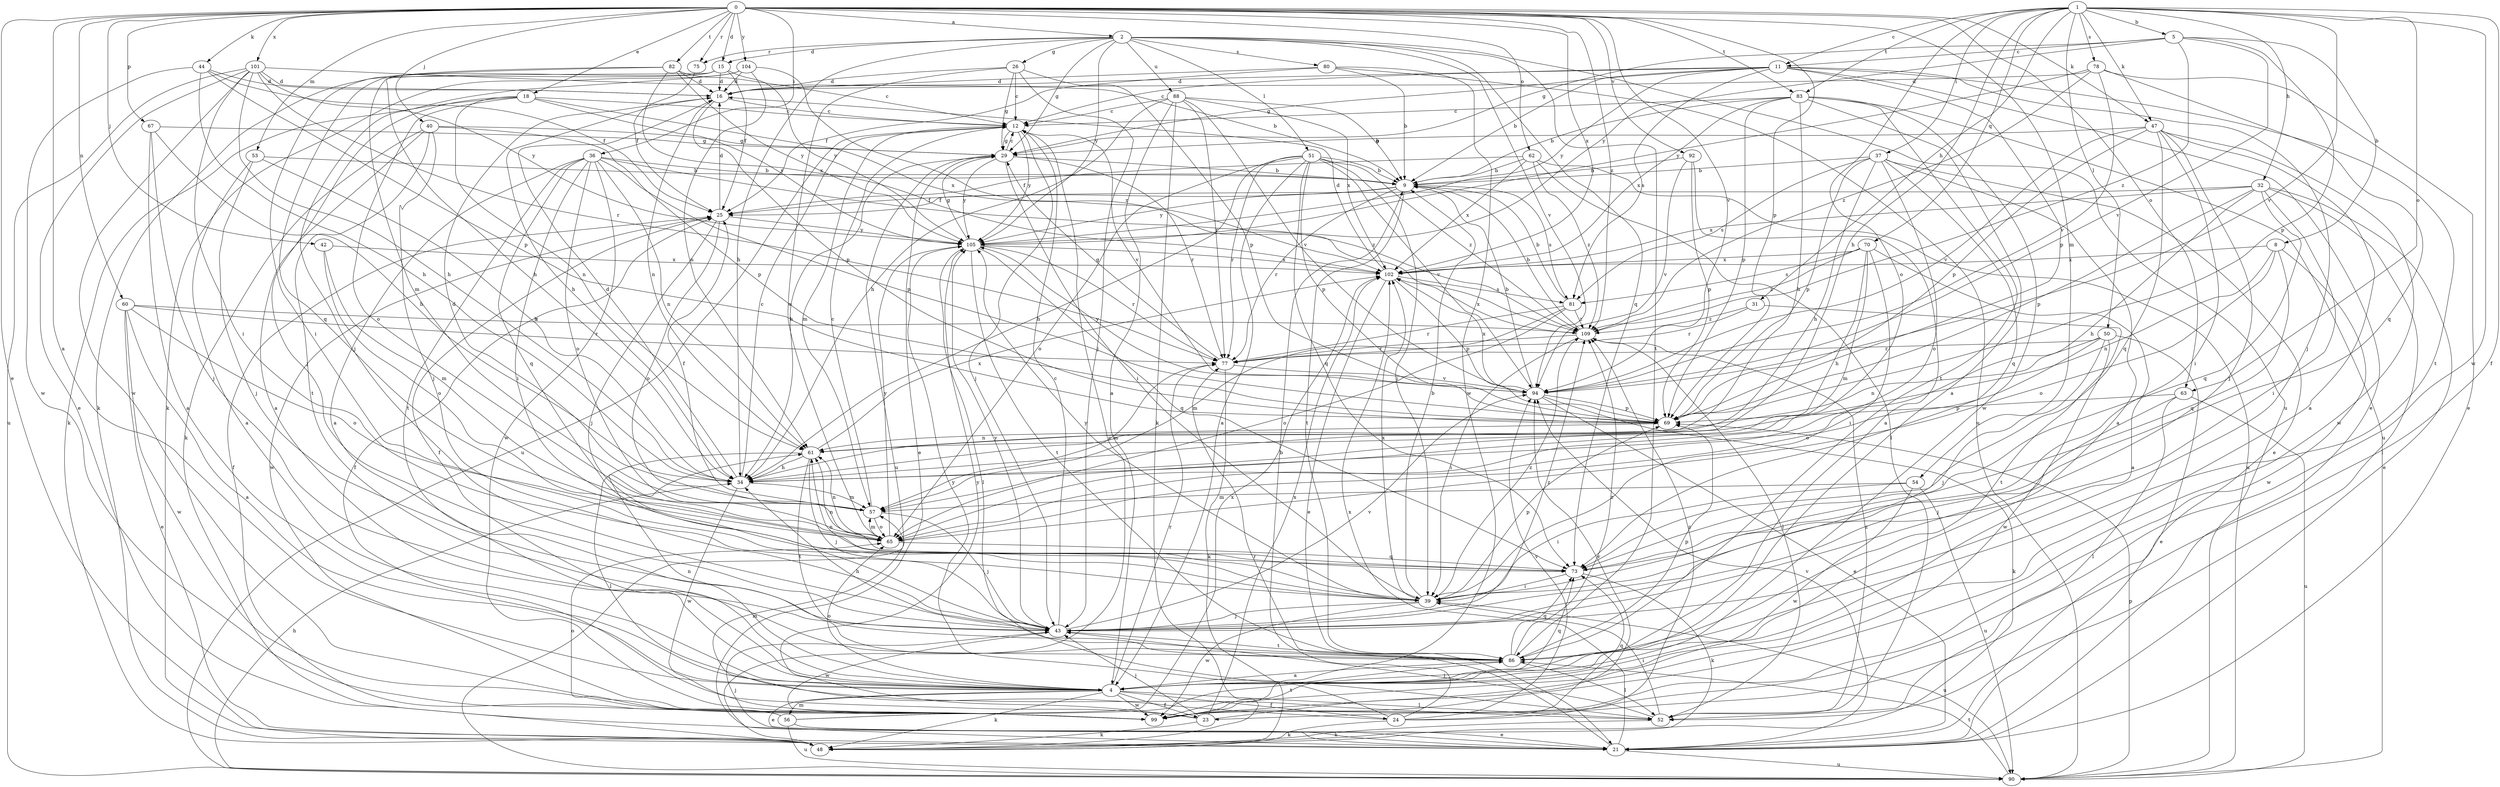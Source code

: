 strict digraph  {
0;
1;
2;
4;
5;
8;
9;
11;
12;
15;
16;
18;
21;
23;
24;
25;
26;
29;
31;
32;
34;
36;
37;
39;
40;
42;
43;
44;
47;
48;
50;
51;
52;
53;
54;
56;
57;
60;
61;
62;
63;
65;
67;
69;
70;
73;
75;
77;
78;
80;
81;
82;
83;
86;
88;
90;
92;
94;
99;
101;
102;
104;
105;
109;
0 -> 2  [label=a];
0 -> 4  [label=a];
0 -> 15  [label=d];
0 -> 18  [label=e];
0 -> 21  [label=e];
0 -> 36  [label=i];
0 -> 40  [label=j];
0 -> 42  [label=j];
0 -> 44  [label=k];
0 -> 47  [label=k];
0 -> 53  [label=m];
0 -> 54  [label=m];
0 -> 60  [label=n];
0 -> 62  [label=o];
0 -> 63  [label=o];
0 -> 67  [label=p];
0 -> 69  [label=p];
0 -> 75  [label=r];
0 -> 82  [label=t];
0 -> 83  [label=t];
0 -> 92  [label=v];
0 -> 94  [label=v];
0 -> 101  [label=x];
0 -> 102  [label=x];
0 -> 104  [label=y];
0 -> 109  [label=z];
1 -> 5  [label=b];
1 -> 11  [label=c];
1 -> 23  [label=f];
1 -> 31  [label=h];
1 -> 32  [label=h];
1 -> 34  [label=h];
1 -> 37  [label=i];
1 -> 47  [label=k];
1 -> 50  [label=l];
1 -> 63  [label=o];
1 -> 65  [label=o];
1 -> 70  [label=q];
1 -> 78  [label=s];
1 -> 83  [label=t];
1 -> 94  [label=v];
1 -> 99  [label=w];
2 -> 15  [label=d];
2 -> 26  [label=g];
2 -> 29  [label=g];
2 -> 34  [label=h];
2 -> 51  [label=l];
2 -> 73  [label=q];
2 -> 75  [label=r];
2 -> 80  [label=s];
2 -> 86  [label=t];
2 -> 88  [label=u];
2 -> 90  [label=u];
2 -> 94  [label=v];
2 -> 105  [label=y];
4 -> 21  [label=e];
4 -> 23  [label=f];
4 -> 24  [label=f];
4 -> 25  [label=f];
4 -> 48  [label=k];
4 -> 52  [label=l];
4 -> 56  [label=m];
4 -> 61  [label=n];
4 -> 65  [label=o];
4 -> 73  [label=q];
4 -> 77  [label=r];
4 -> 99  [label=w];
5 -> 8  [label=b];
5 -> 11  [label=c];
5 -> 29  [label=g];
5 -> 69  [label=p];
5 -> 94  [label=v];
5 -> 105  [label=y];
5 -> 109  [label=z];
8 -> 61  [label=n];
8 -> 65  [label=o];
8 -> 73  [label=q];
8 -> 99  [label=w];
8 -> 102  [label=x];
9 -> 25  [label=f];
9 -> 77  [label=r];
9 -> 81  [label=s];
9 -> 86  [label=t];
9 -> 105  [label=y];
11 -> 9  [label=b];
11 -> 12  [label=c];
11 -> 16  [label=d];
11 -> 21  [label=e];
11 -> 29  [label=g];
11 -> 43  [label=j];
11 -> 69  [label=p];
11 -> 81  [label=s];
11 -> 86  [label=t];
11 -> 105  [label=y];
12 -> 29  [label=g];
12 -> 43  [label=j];
12 -> 57  [label=m];
12 -> 90  [label=u];
12 -> 94  [label=v];
12 -> 105  [label=y];
15 -> 16  [label=d];
15 -> 25  [label=f];
15 -> 48  [label=k];
15 -> 57  [label=m];
15 -> 73  [label=q];
15 -> 105  [label=y];
16 -> 12  [label=c];
16 -> 34  [label=h];
16 -> 61  [label=n];
16 -> 69  [label=p];
18 -> 12  [label=c];
18 -> 43  [label=j];
18 -> 48  [label=k];
18 -> 61  [label=n];
18 -> 65  [label=o];
18 -> 102  [label=x];
18 -> 105  [label=y];
21 -> 43  [label=j];
21 -> 77  [label=r];
21 -> 90  [label=u];
21 -> 94  [label=v];
21 -> 102  [label=x];
23 -> 25  [label=f];
23 -> 43  [label=j];
23 -> 48  [label=k];
23 -> 94  [label=v];
23 -> 102  [label=x];
23 -> 105  [label=y];
24 -> 9  [label=b];
24 -> 48  [label=k];
24 -> 57  [label=m];
24 -> 73  [label=q];
24 -> 94  [label=v];
24 -> 105  [label=y];
24 -> 109  [label=z];
25 -> 16  [label=d];
25 -> 43  [label=j];
25 -> 65  [label=o];
25 -> 99  [label=w];
25 -> 105  [label=y];
26 -> 12  [label=c];
26 -> 16  [label=d];
26 -> 29  [label=g];
26 -> 43  [label=j];
26 -> 65  [label=o];
26 -> 69  [label=p];
29 -> 9  [label=b];
29 -> 12  [label=c];
29 -> 21  [label=e];
29 -> 34  [label=h];
29 -> 39  [label=i];
29 -> 77  [label=r];
29 -> 90  [label=u];
29 -> 105  [label=y];
31 -> 77  [label=r];
31 -> 86  [label=t];
31 -> 109  [label=z];
32 -> 21  [label=e];
32 -> 25  [label=f];
32 -> 34  [label=h];
32 -> 39  [label=i];
32 -> 52  [label=l];
32 -> 69  [label=p];
32 -> 73  [label=q];
32 -> 102  [label=x];
34 -> 12  [label=c];
34 -> 16  [label=d];
34 -> 57  [label=m];
34 -> 99  [label=w];
36 -> 4  [label=a];
36 -> 9  [label=b];
36 -> 39  [label=i];
36 -> 61  [label=n];
36 -> 65  [label=o];
36 -> 69  [label=p];
36 -> 73  [label=q];
36 -> 86  [label=t];
36 -> 99  [label=w];
36 -> 109  [label=z];
37 -> 4  [label=a];
37 -> 9  [label=b];
37 -> 21  [label=e];
37 -> 34  [label=h];
37 -> 65  [label=o];
37 -> 69  [label=p];
37 -> 73  [label=q];
37 -> 81  [label=s];
39 -> 9  [label=b];
39 -> 43  [label=j];
39 -> 61  [label=n];
39 -> 69  [label=p];
39 -> 90  [label=u];
39 -> 99  [label=w];
39 -> 102  [label=x];
39 -> 105  [label=y];
39 -> 109  [label=z];
40 -> 4  [label=a];
40 -> 29  [label=g];
40 -> 43  [label=j];
40 -> 48  [label=k];
40 -> 69  [label=p];
40 -> 86  [label=t];
42 -> 57  [label=m];
42 -> 65  [label=o];
42 -> 102  [label=x];
43 -> 12  [label=c];
43 -> 86  [label=t];
43 -> 94  [label=v];
43 -> 99  [label=w];
43 -> 105  [label=y];
43 -> 109  [label=z];
44 -> 16  [label=d];
44 -> 25  [label=f];
44 -> 34  [label=h];
44 -> 69  [label=p];
44 -> 99  [label=w];
47 -> 4  [label=a];
47 -> 29  [label=g];
47 -> 39  [label=i];
47 -> 43  [label=j];
47 -> 69  [label=p];
47 -> 73  [label=q];
47 -> 94  [label=v];
47 -> 99  [label=w];
48 -> 12  [label=c];
50 -> 21  [label=e];
50 -> 43  [label=j];
50 -> 61  [label=n];
50 -> 65  [label=o];
50 -> 77  [label=r];
50 -> 99  [label=w];
51 -> 4  [label=a];
51 -> 9  [label=b];
51 -> 34  [label=h];
51 -> 39  [label=i];
51 -> 65  [label=o];
51 -> 69  [label=p];
51 -> 73  [label=q];
51 -> 77  [label=r];
51 -> 94  [label=v];
51 -> 109  [label=z];
52 -> 39  [label=i];
52 -> 43  [label=j];
52 -> 48  [label=k];
52 -> 109  [label=z];
53 -> 4  [label=a];
53 -> 9  [label=b];
53 -> 34  [label=h];
53 -> 43  [label=j];
54 -> 39  [label=i];
54 -> 57  [label=m];
54 -> 90  [label=u];
54 -> 99  [label=w];
56 -> 21  [label=e];
56 -> 25  [label=f];
56 -> 65  [label=o];
56 -> 86  [label=t];
56 -> 90  [label=u];
56 -> 102  [label=x];
57 -> 12  [label=c];
57 -> 16  [label=d];
57 -> 25  [label=f];
57 -> 43  [label=j];
57 -> 65  [label=o];
60 -> 4  [label=a];
60 -> 21  [label=e];
60 -> 65  [label=o];
60 -> 77  [label=r];
60 -> 99  [label=w];
60 -> 109  [label=z];
61 -> 34  [label=h];
61 -> 43  [label=j];
61 -> 52  [label=l];
61 -> 86  [label=t];
61 -> 102  [label=x];
62 -> 9  [label=b];
62 -> 25  [label=f];
62 -> 52  [label=l];
62 -> 90  [label=u];
62 -> 102  [label=x];
62 -> 109  [label=z];
63 -> 43  [label=j];
63 -> 52  [label=l];
63 -> 69  [label=p];
63 -> 90  [label=u];
65 -> 57  [label=m];
65 -> 61  [label=n];
65 -> 73  [label=q];
65 -> 105  [label=y];
67 -> 4  [label=a];
67 -> 29  [label=g];
67 -> 34  [label=h];
67 -> 43  [label=j];
69 -> 61  [label=n];
70 -> 4  [label=a];
70 -> 34  [label=h];
70 -> 39  [label=i];
70 -> 57  [label=m];
70 -> 81  [label=s];
70 -> 102  [label=x];
70 -> 109  [label=z];
73 -> 39  [label=i];
73 -> 48  [label=k];
73 -> 61  [label=n];
75 -> 25  [label=f];
77 -> 29  [label=g];
77 -> 48  [label=k];
77 -> 57  [label=m];
77 -> 94  [label=v];
78 -> 16  [label=d];
78 -> 21  [label=e];
78 -> 73  [label=q];
78 -> 94  [label=v];
78 -> 105  [label=y];
78 -> 109  [label=z];
80 -> 9  [label=b];
80 -> 16  [label=d];
80 -> 25  [label=f];
80 -> 90  [label=u];
80 -> 99  [label=w];
81 -> 9  [label=b];
81 -> 57  [label=m];
81 -> 65  [label=o];
81 -> 77  [label=r];
81 -> 109  [label=z];
82 -> 12  [label=c];
82 -> 16  [label=d];
82 -> 34  [label=h];
82 -> 39  [label=i];
82 -> 102  [label=x];
82 -> 105  [label=y];
83 -> 4  [label=a];
83 -> 9  [label=b];
83 -> 12  [label=c];
83 -> 34  [label=h];
83 -> 69  [label=p];
83 -> 86  [label=t];
83 -> 90  [label=u];
83 -> 99  [label=w];
83 -> 102  [label=x];
86 -> 4  [label=a];
86 -> 34  [label=h];
86 -> 52  [label=l];
86 -> 69  [label=p];
86 -> 73  [label=q];
86 -> 109  [label=z];
88 -> 4  [label=a];
88 -> 9  [label=b];
88 -> 12  [label=c];
88 -> 34  [label=h];
88 -> 48  [label=k];
88 -> 77  [label=r];
88 -> 94  [label=v];
88 -> 102  [label=x];
90 -> 34  [label=h];
90 -> 69  [label=p];
90 -> 86  [label=t];
92 -> 4  [label=a];
92 -> 9  [label=b];
92 -> 69  [label=p];
92 -> 94  [label=v];
94 -> 9  [label=b];
94 -> 21  [label=e];
94 -> 48  [label=k];
94 -> 69  [label=p];
94 -> 102  [label=x];
94 -> 105  [label=y];
101 -> 9  [label=b];
101 -> 16  [label=d];
101 -> 21  [label=e];
101 -> 34  [label=h];
101 -> 39  [label=i];
101 -> 77  [label=r];
101 -> 90  [label=u];
101 -> 99  [label=w];
101 -> 105  [label=y];
102 -> 16  [label=d];
102 -> 21  [label=e];
102 -> 69  [label=p];
102 -> 81  [label=s];
104 -> 16  [label=d];
104 -> 43  [label=j];
104 -> 48  [label=k];
104 -> 61  [label=n];
104 -> 109  [label=z];
105 -> 29  [label=g];
105 -> 52  [label=l];
105 -> 73  [label=q];
105 -> 77  [label=r];
105 -> 86  [label=t];
105 -> 102  [label=x];
109 -> 9  [label=b];
109 -> 39  [label=i];
109 -> 52  [label=l];
109 -> 77  [label=r];
109 -> 102  [label=x];
}
